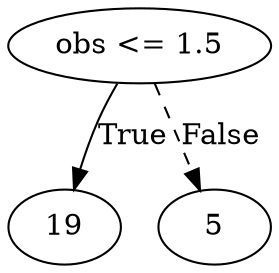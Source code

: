 digraph {
0 [label="obs <= 1.5"];
1 [label="19"];
0 -> 1 [label="True"];
2 [label="5"];
0 -> 2 [style="dashed", label="False"];

}